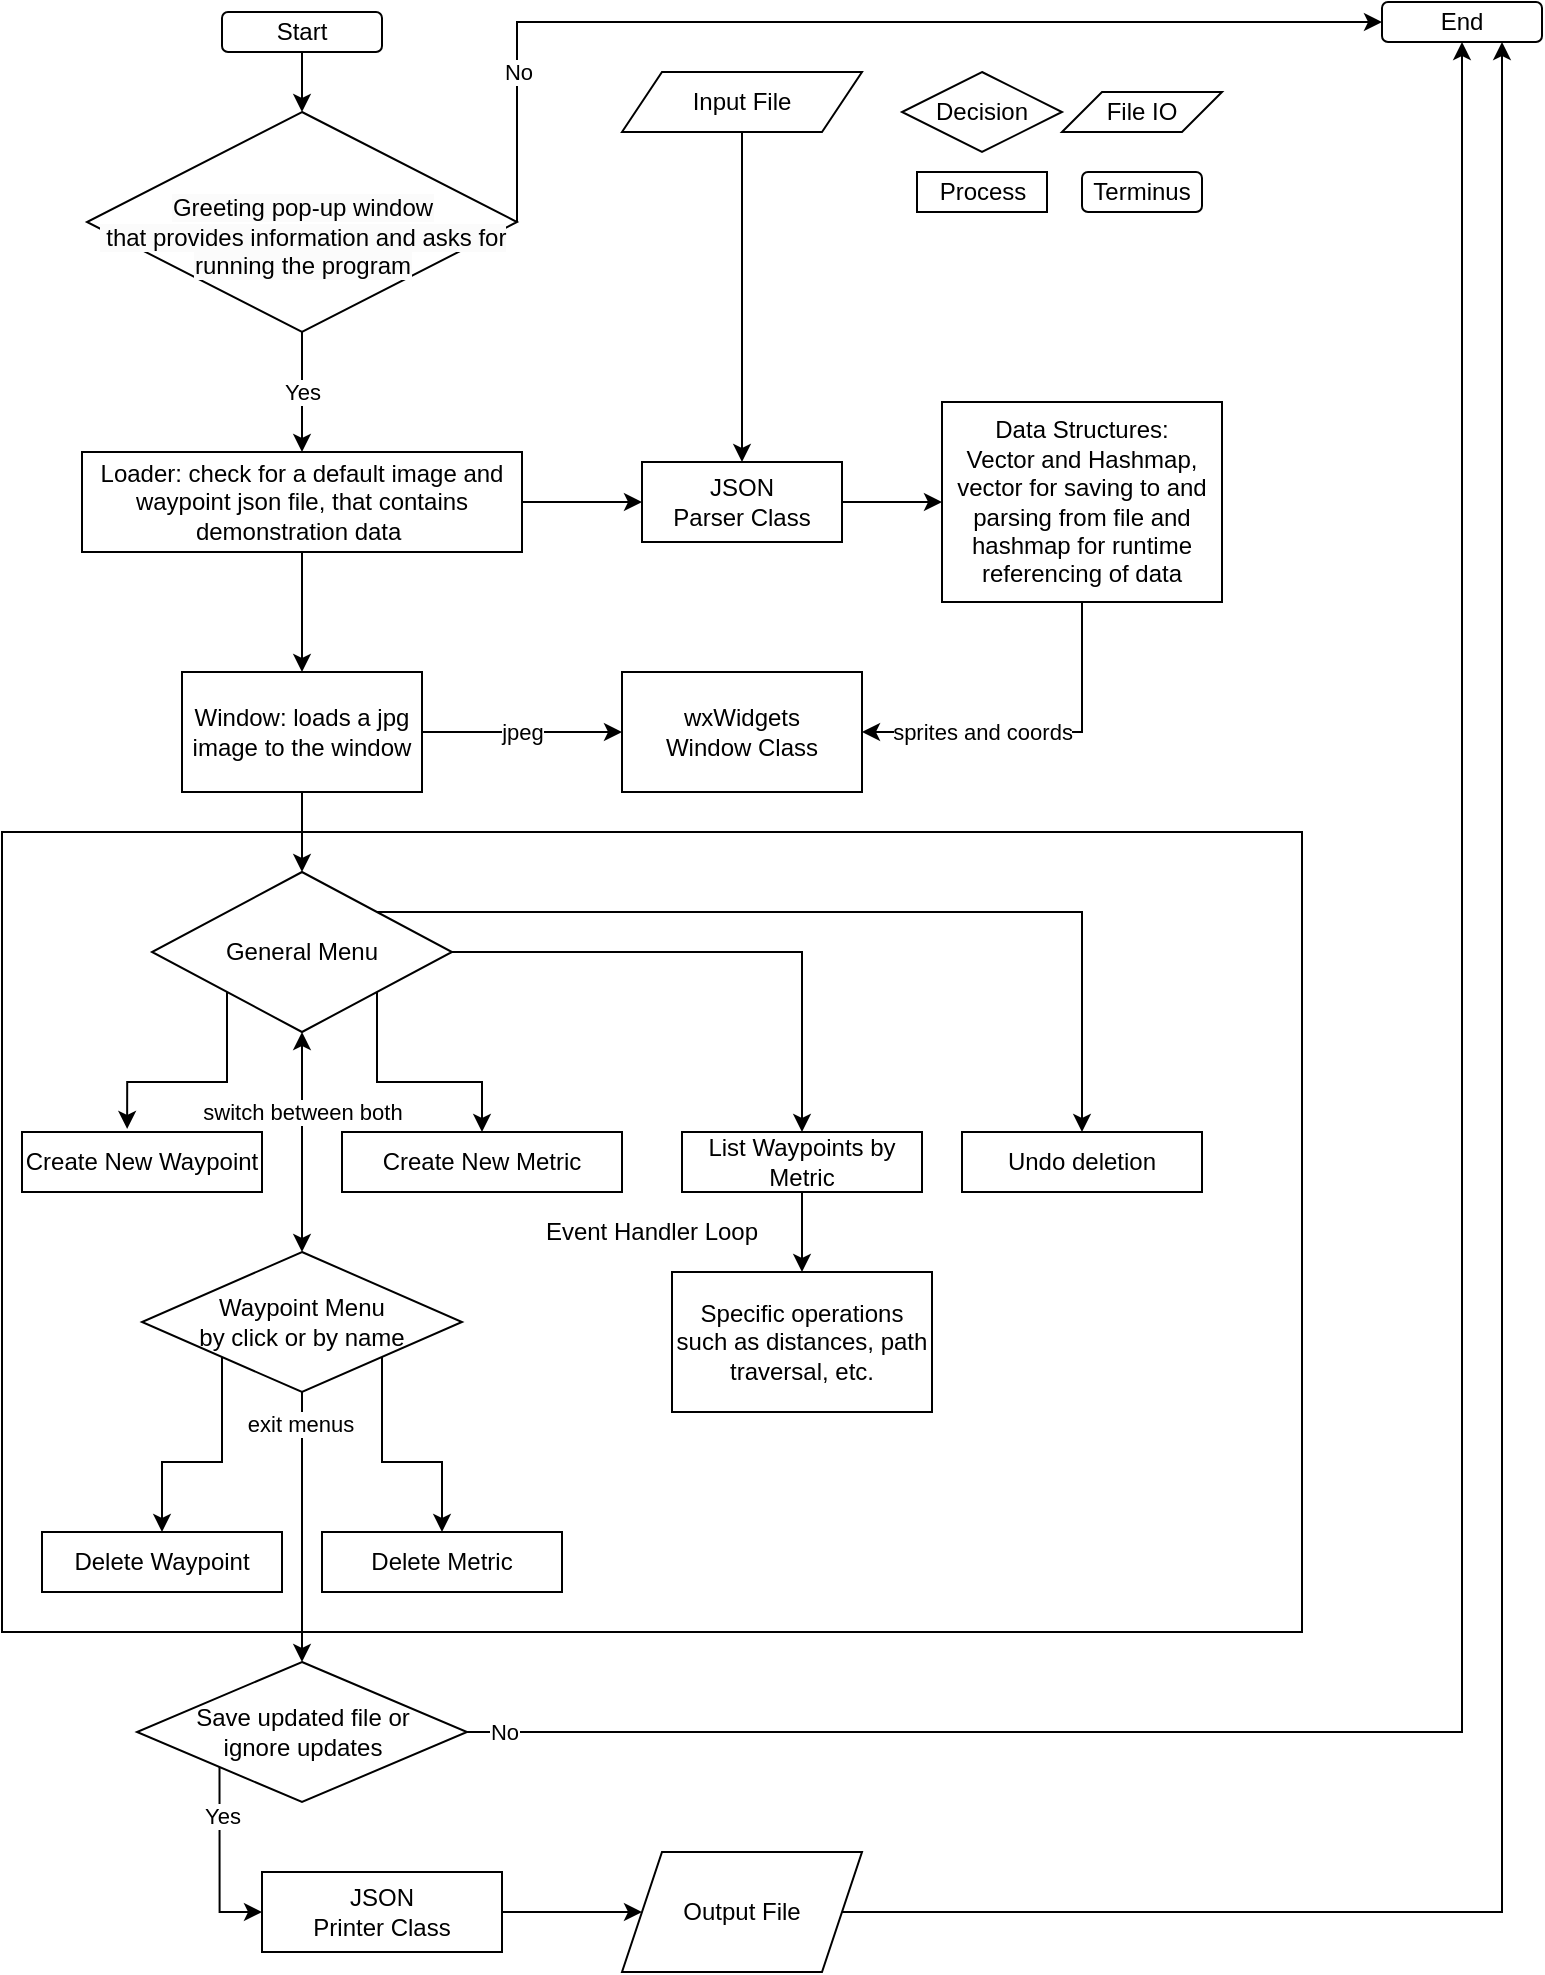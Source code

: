 <mxfile version="21.2.1" type="device">
  <diagram name="Page-1" id="WHXJkQMU5elfOoV5BE3L">
    <mxGraphModel dx="1452" dy="1026" grid="1" gridSize="10" guides="1" tooltips="1" connect="1" arrows="1" fold="1" page="1" pageScale="1" pageWidth="850" pageHeight="1100" math="0" shadow="0">
      <root>
        <mxCell id="0" />
        <mxCell id="1" parent="0" />
        <mxCell id="aQMe9gUHEFxuouvoBKi8-70" value="Event Handler Loop" style="rounded=0;whiteSpace=wrap;html=1;" vertex="1" parent="1">
          <mxGeometry x="10" y="480" width="650" height="400" as="geometry" />
        </mxCell>
        <mxCell id="aQMe9gUHEFxuouvoBKi8-4" style="edgeStyle=orthogonalEdgeStyle;rounded=0;orthogonalLoop=1;jettySize=auto;html=1;exitX=0.5;exitY=1;exitDx=0;exitDy=0;entryX=0.5;entryY=0;entryDx=0;entryDy=0;" edge="1" parent="1" source="aQMe9gUHEFxuouvoBKi8-1" target="aQMe9gUHEFxuouvoBKi8-26">
          <mxGeometry relative="1" as="geometry">
            <mxPoint x="160" y="120" as="targetPoint" />
          </mxGeometry>
        </mxCell>
        <mxCell id="aQMe9gUHEFxuouvoBKi8-1" value="Start" style="rounded=1;whiteSpace=wrap;html=1;" vertex="1" parent="1">
          <mxGeometry x="120" y="70" width="80" height="20" as="geometry" />
        </mxCell>
        <mxCell id="aQMe9gUHEFxuouvoBKi8-2" value="End" style="rounded=1;whiteSpace=wrap;html=1;" vertex="1" parent="1">
          <mxGeometry x="700" y="65" width="80" height="20" as="geometry" />
        </mxCell>
        <mxCell id="aQMe9gUHEFxuouvoBKi8-21" style="edgeStyle=orthogonalEdgeStyle;rounded=0;orthogonalLoop=1;jettySize=auto;html=1;exitX=1;exitY=0.5;exitDx=0;exitDy=0;entryX=0;entryY=0.5;entryDx=0;entryDy=0;" edge="1" parent="1" source="aQMe9gUHEFxuouvoBKi8-8" target="aQMe9gUHEFxuouvoBKi8-19">
          <mxGeometry relative="1" as="geometry">
            <mxPoint x="480" y="270" as="targetPoint" />
          </mxGeometry>
        </mxCell>
        <mxCell id="aQMe9gUHEFxuouvoBKi8-8" value="JSON&lt;br&gt;Parser Class" style="rounded=0;whiteSpace=wrap;html=1;" vertex="1" parent="1">
          <mxGeometry x="330" y="295" width="100" height="40" as="geometry" />
        </mxCell>
        <mxCell id="aQMe9gUHEFxuouvoBKi8-14" style="edgeStyle=orthogonalEdgeStyle;rounded=0;orthogonalLoop=1;jettySize=auto;html=1;exitX=1;exitY=0.5;exitDx=0;exitDy=0;entryX=0;entryY=0.5;entryDx=0;entryDy=0;" edge="1" parent="1" source="aQMe9gUHEFxuouvoBKi8-13" target="aQMe9gUHEFxuouvoBKi8-8">
          <mxGeometry relative="1" as="geometry" />
        </mxCell>
        <mxCell id="aQMe9gUHEFxuouvoBKi8-22" style="edgeStyle=orthogonalEdgeStyle;rounded=0;orthogonalLoop=1;jettySize=auto;html=1;exitX=0.5;exitY=1;exitDx=0;exitDy=0;entryX=0.5;entryY=0;entryDx=0;entryDy=0;" edge="1" parent="1" source="aQMe9gUHEFxuouvoBKi8-13" target="aQMe9gUHEFxuouvoBKi8-23">
          <mxGeometry relative="1" as="geometry">
            <mxPoint x="169.833" y="325" as="targetPoint" />
          </mxGeometry>
        </mxCell>
        <mxCell id="aQMe9gUHEFxuouvoBKi8-13" value="Loader: check for a default image and waypoint json file, that contains demonstration data&amp;nbsp;" style="rounded=0;whiteSpace=wrap;html=1;" vertex="1" parent="1">
          <mxGeometry x="50" y="290" width="220" height="50" as="geometry" />
        </mxCell>
        <mxCell id="aQMe9gUHEFxuouvoBKi8-32" style="edgeStyle=orthogonalEdgeStyle;rounded=0;orthogonalLoop=1;jettySize=auto;html=1;exitX=0.5;exitY=1;exitDx=0;exitDy=0;entryX=1;entryY=0.5;entryDx=0;entryDy=0;" edge="1" parent="1" source="aQMe9gUHEFxuouvoBKi8-19" target="aQMe9gUHEFxuouvoBKi8-24">
          <mxGeometry relative="1" as="geometry" />
        </mxCell>
        <mxCell id="aQMe9gUHEFxuouvoBKi8-33" value="sprites and coords" style="edgeLabel;html=1;align=center;verticalAlign=middle;resizable=0;points=[];" vertex="1" connectable="0" parent="aQMe9gUHEFxuouvoBKi8-32">
          <mxGeometry x="-0.762" y="1" relative="1" as="geometry">
            <mxPoint x="-51" y="44" as="offset" />
          </mxGeometry>
        </mxCell>
        <mxCell id="aQMe9gUHEFxuouvoBKi8-19" value="Data Structures:&lt;br&gt;Vector and Hashmap, vector for saving to and parsing from file and hashmap for runtime referencing of data" style="rounded=0;whiteSpace=wrap;html=1;" vertex="1" parent="1">
          <mxGeometry x="480" y="265" width="140" height="100" as="geometry" />
        </mxCell>
        <mxCell id="aQMe9gUHEFxuouvoBKi8-31" value="jpeg" style="edgeStyle=orthogonalEdgeStyle;rounded=0;orthogonalLoop=1;jettySize=auto;html=1;exitX=1;exitY=0.5;exitDx=0;exitDy=0;entryX=0;entryY=0.5;entryDx=0;entryDy=0;" edge="1" parent="1" source="aQMe9gUHEFxuouvoBKi8-23" target="aQMe9gUHEFxuouvoBKi8-24">
          <mxGeometry relative="1" as="geometry" />
        </mxCell>
        <mxCell id="aQMe9gUHEFxuouvoBKi8-44" style="edgeStyle=orthogonalEdgeStyle;rounded=0;orthogonalLoop=1;jettySize=auto;html=1;exitX=0.5;exitY=1;exitDx=0;exitDy=0;entryX=0.5;entryY=0;entryDx=0;entryDy=0;" edge="1" parent="1" source="aQMe9gUHEFxuouvoBKi8-23" target="aQMe9gUHEFxuouvoBKi8-35">
          <mxGeometry relative="1" as="geometry" />
        </mxCell>
        <mxCell id="aQMe9gUHEFxuouvoBKi8-23" value="Window: loads a jpg image to the window" style="rounded=0;whiteSpace=wrap;html=1;" vertex="1" parent="1">
          <mxGeometry x="100" y="400" width="120" height="60" as="geometry" />
        </mxCell>
        <mxCell id="aQMe9gUHEFxuouvoBKi8-24" value="wxWidgets &lt;br&gt;Window Class" style="rounded=0;whiteSpace=wrap;html=1;" vertex="1" parent="1">
          <mxGeometry x="320" y="400" width="120" height="60" as="geometry" />
        </mxCell>
        <mxCell id="aQMe9gUHEFxuouvoBKi8-27" value="Yes" style="edgeStyle=orthogonalEdgeStyle;rounded=0;orthogonalLoop=1;jettySize=auto;html=1;exitX=0.5;exitY=1;exitDx=0;exitDy=0;entryX=0.5;entryY=0;entryDx=0;entryDy=0;" edge="1" parent="1" source="aQMe9gUHEFxuouvoBKi8-26" target="aQMe9gUHEFxuouvoBKi8-13">
          <mxGeometry relative="1" as="geometry" />
        </mxCell>
        <mxCell id="aQMe9gUHEFxuouvoBKi8-28" style="edgeStyle=orthogonalEdgeStyle;rounded=0;orthogonalLoop=1;jettySize=auto;html=1;exitX=1;exitY=0.5;exitDx=0;exitDy=0;entryX=0;entryY=0.5;entryDx=0;entryDy=0;" edge="1" parent="1" source="aQMe9gUHEFxuouvoBKi8-26" target="aQMe9gUHEFxuouvoBKi8-2">
          <mxGeometry relative="1" as="geometry">
            <mxPoint x="650" y="75" as="targetPoint" />
            <Array as="points">
              <mxPoint x="268" y="75" />
              <mxPoint x="680" y="75" />
            </Array>
          </mxGeometry>
        </mxCell>
        <mxCell id="aQMe9gUHEFxuouvoBKi8-29" value="No" style="edgeLabel;html=1;align=center;verticalAlign=middle;resizable=0;points=[];" vertex="1" connectable="0" parent="aQMe9gUHEFxuouvoBKi8-28">
          <mxGeometry x="-0.718" relative="1" as="geometry">
            <mxPoint as="offset" />
          </mxGeometry>
        </mxCell>
        <mxCell id="aQMe9gUHEFxuouvoBKi8-26" value="&lt;br&gt;&lt;span style=&quot;color: rgb(0, 0, 0); font-family: Helvetica; font-size: 12px; font-style: normal; font-variant-ligatures: normal; font-variant-caps: normal; font-weight: 400; letter-spacing: normal; orphans: 2; text-align: center; text-indent: 0px; text-transform: none; widows: 2; word-spacing: 0px; -webkit-text-stroke-width: 0px; background-color: rgb(251, 251, 251); text-decoration-thickness: initial; text-decoration-style: initial; text-decoration-color: initial; float: none; display: inline !important;&quot;&gt;Greeting pop-up window&lt;br&gt;&amp;nbsp;that provides information and asks for running the program&lt;/span&gt;" style="rhombus;whiteSpace=wrap;html=1;" vertex="1" parent="1">
          <mxGeometry x="52.5" y="120" width="215" height="110" as="geometry" />
        </mxCell>
        <mxCell id="aQMe9gUHEFxuouvoBKi8-40" style="edgeStyle=orthogonalEdgeStyle;rounded=0;orthogonalLoop=1;jettySize=auto;html=1;exitX=0;exitY=1;exitDx=0;exitDy=0;entryX=0.438;entryY=-0.052;entryDx=0;entryDy=0;entryPerimeter=0;" edge="1" parent="1" source="aQMe9gUHEFxuouvoBKi8-35" target="aQMe9gUHEFxuouvoBKi8-36">
          <mxGeometry relative="1" as="geometry" />
        </mxCell>
        <mxCell id="aQMe9gUHEFxuouvoBKi8-41" style="edgeStyle=orthogonalEdgeStyle;rounded=0;orthogonalLoop=1;jettySize=auto;html=1;entryX=0.5;entryY=0;entryDx=0;entryDy=0;exitX=1;exitY=1;exitDx=0;exitDy=0;" edge="1" parent="1" source="aQMe9gUHEFxuouvoBKi8-35" target="aQMe9gUHEFxuouvoBKi8-37">
          <mxGeometry relative="1" as="geometry">
            <mxPoint x="160" y="580" as="sourcePoint" />
          </mxGeometry>
        </mxCell>
        <mxCell id="aQMe9gUHEFxuouvoBKi8-50" style="edgeStyle=orthogonalEdgeStyle;rounded=0;orthogonalLoop=1;jettySize=auto;html=1;exitX=1;exitY=0.5;exitDx=0;exitDy=0;entryX=0.5;entryY=0;entryDx=0;entryDy=0;" edge="1" parent="1" source="aQMe9gUHEFxuouvoBKi8-35" target="aQMe9gUHEFxuouvoBKi8-48">
          <mxGeometry relative="1" as="geometry" />
        </mxCell>
        <mxCell id="aQMe9gUHEFxuouvoBKi8-52" style="edgeStyle=orthogonalEdgeStyle;rounded=0;orthogonalLoop=1;jettySize=auto;html=1;exitX=0.5;exitY=1;exitDx=0;exitDy=0;startArrow=classic;startFill=1;" edge="1" parent="1" source="aQMe9gUHEFxuouvoBKi8-35" target="aQMe9gUHEFxuouvoBKi8-49">
          <mxGeometry relative="1" as="geometry" />
        </mxCell>
        <mxCell id="aQMe9gUHEFxuouvoBKi8-95" value="switch between both" style="edgeLabel;html=1;align=center;verticalAlign=middle;resizable=0;points=[];" vertex="1" connectable="0" parent="aQMe9gUHEFxuouvoBKi8-52">
          <mxGeometry x="-0.218" y="-1" relative="1" as="geometry">
            <mxPoint x="1" y="-3" as="offset" />
          </mxGeometry>
        </mxCell>
        <mxCell id="aQMe9gUHEFxuouvoBKi8-67" style="edgeStyle=orthogonalEdgeStyle;rounded=0;orthogonalLoop=1;jettySize=auto;html=1;exitX=1;exitY=0;exitDx=0;exitDy=0;" edge="1" parent="1" source="aQMe9gUHEFxuouvoBKi8-35" target="aQMe9gUHEFxuouvoBKi8-68">
          <mxGeometry relative="1" as="geometry">
            <mxPoint x="580" y="520" as="targetPoint" />
          </mxGeometry>
        </mxCell>
        <mxCell id="aQMe9gUHEFxuouvoBKi8-35" value="General Menu" style="rhombus;whiteSpace=wrap;html=1;" vertex="1" parent="1">
          <mxGeometry x="85" y="500" width="150" height="80" as="geometry" />
        </mxCell>
        <mxCell id="aQMe9gUHEFxuouvoBKi8-36" value="Create New Waypoint" style="rounded=0;whiteSpace=wrap;html=1;" vertex="1" parent="1">
          <mxGeometry x="20" y="630" width="120" height="30" as="geometry" />
        </mxCell>
        <mxCell id="aQMe9gUHEFxuouvoBKi8-37" value="Create New Metric" style="rounded=0;whiteSpace=wrap;html=1;" vertex="1" parent="1">
          <mxGeometry x="180" y="630" width="140" height="30" as="geometry" />
        </mxCell>
        <mxCell id="aQMe9gUHEFxuouvoBKi8-38" value="Delete Metric" style="rounded=0;whiteSpace=wrap;html=1;" vertex="1" parent="1">
          <mxGeometry x="170" y="830" width="120" height="30" as="geometry" />
        </mxCell>
        <mxCell id="aQMe9gUHEFxuouvoBKi8-39" value="Delete Waypoint" style="rounded=0;whiteSpace=wrap;html=1;" vertex="1" parent="1">
          <mxGeometry x="30" y="830" width="120" height="30" as="geometry" />
        </mxCell>
        <mxCell id="aQMe9gUHEFxuouvoBKi8-61" style="edgeStyle=orthogonalEdgeStyle;rounded=0;orthogonalLoop=1;jettySize=auto;html=1;exitX=0.5;exitY=1;exitDx=0;exitDy=0;entryX=0.5;entryY=0;entryDx=0;entryDy=0;" edge="1" parent="1" source="aQMe9gUHEFxuouvoBKi8-48" target="aQMe9gUHEFxuouvoBKi8-60">
          <mxGeometry relative="1" as="geometry" />
        </mxCell>
        <mxCell id="aQMe9gUHEFxuouvoBKi8-48" value="List Waypoints&amp;nbsp;by Metric" style="rounded=0;whiteSpace=wrap;html=1;" vertex="1" parent="1">
          <mxGeometry x="350" y="630" width="120" height="30" as="geometry" />
        </mxCell>
        <mxCell id="aQMe9gUHEFxuouvoBKi8-53" style="edgeStyle=orthogonalEdgeStyle;rounded=0;orthogonalLoop=1;jettySize=auto;html=1;exitX=0;exitY=1;exitDx=0;exitDy=0;" edge="1" parent="1" source="aQMe9gUHEFxuouvoBKi8-49" target="aQMe9gUHEFxuouvoBKi8-39">
          <mxGeometry relative="1" as="geometry" />
        </mxCell>
        <mxCell id="aQMe9gUHEFxuouvoBKi8-54" style="edgeStyle=orthogonalEdgeStyle;rounded=0;orthogonalLoop=1;jettySize=auto;html=1;exitX=1;exitY=1;exitDx=0;exitDy=0;entryX=0.5;entryY=0;entryDx=0;entryDy=0;" edge="1" parent="1" source="aQMe9gUHEFxuouvoBKi8-49" target="aQMe9gUHEFxuouvoBKi8-38">
          <mxGeometry relative="1" as="geometry" />
        </mxCell>
        <mxCell id="aQMe9gUHEFxuouvoBKi8-63" style="edgeStyle=orthogonalEdgeStyle;rounded=0;orthogonalLoop=1;jettySize=auto;html=1;exitX=0.5;exitY=1;exitDx=0;exitDy=0;entryX=0.5;entryY=0;entryDx=0;entryDy=0;" edge="1" parent="1" source="aQMe9gUHEFxuouvoBKi8-49" target="aQMe9gUHEFxuouvoBKi8-64">
          <mxGeometry relative="1" as="geometry">
            <mxPoint x="160" y="920" as="targetPoint" />
          </mxGeometry>
        </mxCell>
        <mxCell id="aQMe9gUHEFxuouvoBKi8-96" value="exit menus" style="edgeLabel;html=1;align=center;verticalAlign=middle;resizable=0;points=[];" vertex="1" connectable="0" parent="aQMe9gUHEFxuouvoBKi8-63">
          <mxGeometry x="-0.763" y="-1" relative="1" as="geometry">
            <mxPoint as="offset" />
          </mxGeometry>
        </mxCell>
        <mxCell id="aQMe9gUHEFxuouvoBKi8-49" value="Waypoint Menu&lt;br&gt;by click or by name" style="rhombus;whiteSpace=wrap;html=1;" vertex="1" parent="1">
          <mxGeometry x="80" y="690" width="160" height="70" as="geometry" />
        </mxCell>
        <mxCell id="aQMe9gUHEFxuouvoBKi8-60" value="Specific operations such as distances, path traversal, etc." style="rounded=0;whiteSpace=wrap;html=1;" vertex="1" parent="1">
          <mxGeometry x="345" y="700" width="130" height="70" as="geometry" />
        </mxCell>
        <mxCell id="aQMe9gUHEFxuouvoBKi8-76" style="edgeStyle=orthogonalEdgeStyle;rounded=0;orthogonalLoop=1;jettySize=auto;html=1;exitX=0;exitY=1;exitDx=0;exitDy=0;entryX=0;entryY=0.5;entryDx=0;entryDy=0;" edge="1" parent="1" source="aQMe9gUHEFxuouvoBKi8-64" target="aQMe9gUHEFxuouvoBKi8-72">
          <mxGeometry relative="1" as="geometry" />
        </mxCell>
        <mxCell id="aQMe9gUHEFxuouvoBKi8-77" value="Yes" style="edgeLabel;html=1;align=center;verticalAlign=middle;resizable=0;points=[];" vertex="1" connectable="0" parent="aQMe9gUHEFxuouvoBKi8-76">
          <mxGeometry x="-0.395" y="2" relative="1" as="geometry">
            <mxPoint x="-1" y="-4" as="offset" />
          </mxGeometry>
        </mxCell>
        <mxCell id="aQMe9gUHEFxuouvoBKi8-78" style="edgeStyle=orthogonalEdgeStyle;rounded=0;orthogonalLoop=1;jettySize=auto;html=1;entryX=0.5;entryY=1;entryDx=0;entryDy=0;exitX=1;exitY=0.5;exitDx=0;exitDy=0;" edge="1" parent="1" source="aQMe9gUHEFxuouvoBKi8-64" target="aQMe9gUHEFxuouvoBKi8-2">
          <mxGeometry relative="1" as="geometry">
            <mxPoint x="680" y="1010" as="targetPoint" />
            <mxPoint x="360" y="930" as="sourcePoint" />
            <Array as="points">
              <mxPoint x="740" y="930" />
            </Array>
          </mxGeometry>
        </mxCell>
        <mxCell id="aQMe9gUHEFxuouvoBKi8-79" value="No" style="edgeLabel;html=1;align=center;verticalAlign=middle;resizable=0;points=[];" vertex="1" connectable="0" parent="aQMe9gUHEFxuouvoBKi8-78">
          <mxGeometry x="-0.559" y="-1" relative="1" as="geometry">
            <mxPoint x="-278" y="-1" as="offset" />
          </mxGeometry>
        </mxCell>
        <mxCell id="aQMe9gUHEFxuouvoBKi8-64" value="Save updated file or &lt;br&gt;ignore updates" style="rhombus;whiteSpace=wrap;html=1;" vertex="1" parent="1">
          <mxGeometry x="77.5" y="895" width="165" height="70" as="geometry" />
        </mxCell>
        <mxCell id="aQMe9gUHEFxuouvoBKi8-68" value="Undo deletion" style="rounded=0;whiteSpace=wrap;html=1;" vertex="1" parent="1">
          <mxGeometry x="490" y="630" width="120" height="30" as="geometry" />
        </mxCell>
        <mxCell id="aQMe9gUHEFxuouvoBKi8-69" style="edgeStyle=orthogonalEdgeStyle;rounded=0;orthogonalLoop=1;jettySize=auto;html=1;exitX=0.5;exitY=1;exitDx=0;exitDy=0;" edge="1" parent="1" source="aQMe9gUHEFxuouvoBKi8-68" target="aQMe9gUHEFxuouvoBKi8-68">
          <mxGeometry relative="1" as="geometry" />
        </mxCell>
        <mxCell id="aQMe9gUHEFxuouvoBKi8-84" style="edgeStyle=orthogonalEdgeStyle;rounded=0;orthogonalLoop=1;jettySize=auto;html=1;exitX=1;exitY=0.5;exitDx=0;exitDy=0;entryX=0;entryY=0.5;entryDx=0;entryDy=0;" edge="1" parent="1" source="aQMe9gUHEFxuouvoBKi8-72" target="aQMe9gUHEFxuouvoBKi8-83">
          <mxGeometry relative="1" as="geometry" />
        </mxCell>
        <mxCell id="aQMe9gUHEFxuouvoBKi8-72" value="JSON &lt;br&gt;Printer Class" style="rounded=0;whiteSpace=wrap;html=1;" vertex="1" parent="1">
          <mxGeometry x="140" y="1000" width="120" height="40" as="geometry" />
        </mxCell>
        <mxCell id="aQMe9gUHEFxuouvoBKi8-88" style="edgeStyle=orthogonalEdgeStyle;rounded=0;orthogonalLoop=1;jettySize=auto;html=1;exitX=1;exitY=0.5;exitDx=0;exitDy=0;entryX=0.75;entryY=1;entryDx=0;entryDy=0;" edge="1" parent="1" source="aQMe9gUHEFxuouvoBKi8-83" target="aQMe9gUHEFxuouvoBKi8-2">
          <mxGeometry relative="1" as="geometry" />
        </mxCell>
        <mxCell id="aQMe9gUHEFxuouvoBKi8-83" value="Output File" style="shape=parallelogram;perimeter=parallelogramPerimeter;whiteSpace=wrap;html=1;fixedSize=1;" vertex="1" parent="1">
          <mxGeometry x="320" y="990" width="120" height="60" as="geometry" />
        </mxCell>
        <mxCell id="aQMe9gUHEFxuouvoBKi8-86" style="edgeStyle=orthogonalEdgeStyle;rounded=0;orthogonalLoop=1;jettySize=auto;html=1;exitX=0.5;exitY=1;exitDx=0;exitDy=0;entryX=0.5;entryY=0;entryDx=0;entryDy=0;" edge="1" parent="1" source="aQMe9gUHEFxuouvoBKi8-85" target="aQMe9gUHEFxuouvoBKi8-8">
          <mxGeometry relative="1" as="geometry" />
        </mxCell>
        <mxCell id="aQMe9gUHEFxuouvoBKi8-85" value="Input File" style="shape=parallelogram;perimeter=parallelogramPerimeter;whiteSpace=wrap;html=1;fixedSize=1;" vertex="1" parent="1">
          <mxGeometry x="320" y="100" width="120" height="30" as="geometry" />
        </mxCell>
        <mxCell id="aQMe9gUHEFxuouvoBKi8-89" value="Decision" style="rhombus;whiteSpace=wrap;html=1;" vertex="1" parent="1">
          <mxGeometry x="460" y="100" width="80" height="40" as="geometry" />
        </mxCell>
        <mxCell id="aQMe9gUHEFxuouvoBKi8-90" value="File IO" style="shape=parallelogram;perimeter=parallelogramPerimeter;whiteSpace=wrap;html=1;fixedSize=1;" vertex="1" parent="1">
          <mxGeometry x="540" y="110" width="80" height="20" as="geometry" />
        </mxCell>
        <mxCell id="aQMe9gUHEFxuouvoBKi8-91" value="Process" style="rounded=0;whiteSpace=wrap;html=1;" vertex="1" parent="1">
          <mxGeometry x="467.5" y="150" width="65" height="20" as="geometry" />
        </mxCell>
        <mxCell id="aQMe9gUHEFxuouvoBKi8-92" value="Terminus" style="rounded=1;whiteSpace=wrap;html=1;" vertex="1" parent="1">
          <mxGeometry x="550" y="150" width="60" height="20" as="geometry" />
        </mxCell>
      </root>
    </mxGraphModel>
  </diagram>
</mxfile>
